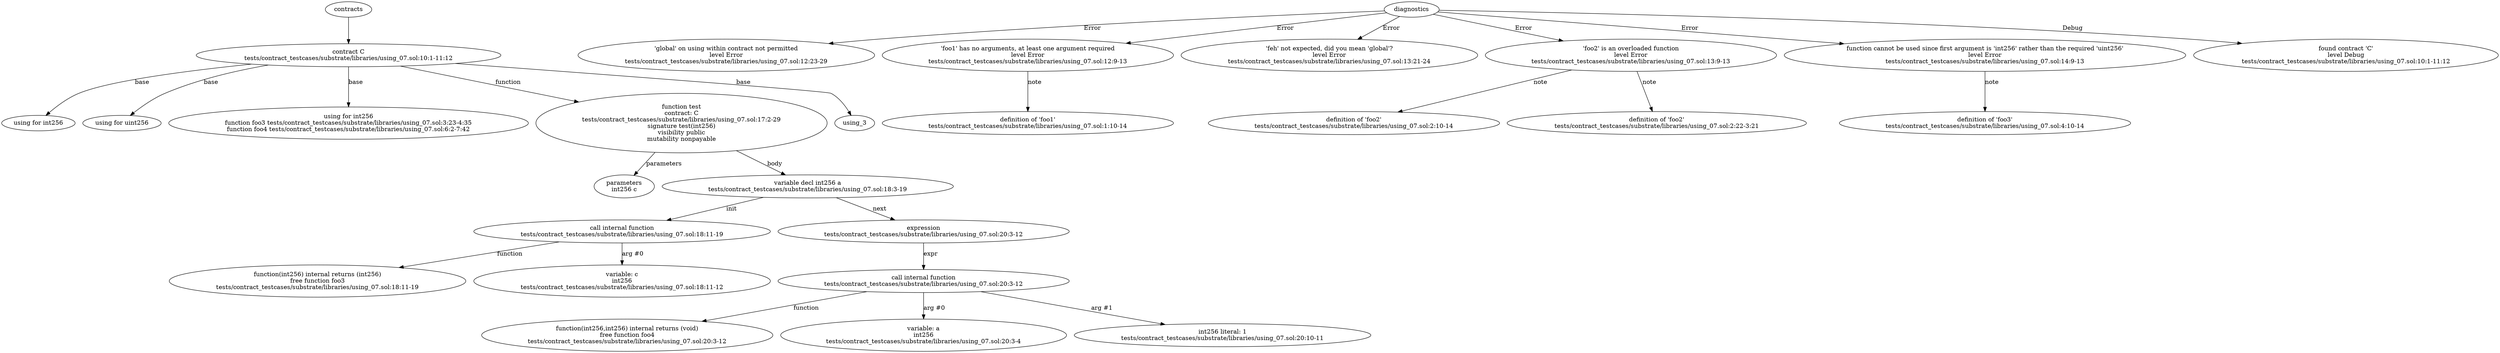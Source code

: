 strict digraph "tests/contract_testcases/substrate/libraries/using_07.sol" {
	contract [label="contract C\ntests/contract_testcases/substrate/libraries/using_07.sol:10:1-11:12"]
	using [label="using for int256"]
	using_4 [label="using for uint256"]
	using_5 [label="using for int256\nfunction foo3 tests/contract_testcases/substrate/libraries/using_07.sol:3:23-4:35\nfunction foo4 tests/contract_testcases/substrate/libraries/using_07.sol:6:2-7:42"]
	test [label="function test\ncontract: C\ntests/contract_testcases/substrate/libraries/using_07.sol:17:2-29\nsignature test(int256)\nvisibility public\nmutability nonpayable"]
	parameters [label="parameters\nint256 c"]
	var_decl [label="variable decl int256 a\ntests/contract_testcases/substrate/libraries/using_07.sol:18:3-19"]
	call_internal_function [label="call internal function\ntests/contract_testcases/substrate/libraries/using_07.sol:18:11-19"]
	internal_function [label="function(int256) internal returns (int256)\nfree function foo3\ntests/contract_testcases/substrate/libraries/using_07.sol:18:11-19"]
	variable [label="variable: c\nint256\ntests/contract_testcases/substrate/libraries/using_07.sol:18:11-12"]
	expr [label="expression\ntests/contract_testcases/substrate/libraries/using_07.sol:20:3-12"]
	call_internal_function_13 [label="call internal function\ntests/contract_testcases/substrate/libraries/using_07.sol:20:3-12"]
	internal_function_14 [label="function(int256,int256) internal returns (void)\nfree function foo4\ntests/contract_testcases/substrate/libraries/using_07.sol:20:3-12"]
	variable_15 [label="variable: a\nint256\ntests/contract_testcases/substrate/libraries/using_07.sol:20:3-4"]
	number_literal [label="int256 literal: 1\ntests/contract_testcases/substrate/libraries/using_07.sol:20:10-11"]
	diagnostic [label="'global' on using within contract not permitted\nlevel Error\ntests/contract_testcases/substrate/libraries/using_07.sol:12:23-29"]
	diagnostic_19 [label="'foo1' has no arguments, at least one argument required\nlevel Error\ntests/contract_testcases/substrate/libraries/using_07.sol:12:9-13"]
	note [label="definition of 'foo1'\ntests/contract_testcases/substrate/libraries/using_07.sol:1:10-14"]
	diagnostic_21 [label="'feh' not expected, did you mean 'global'?\nlevel Error\ntests/contract_testcases/substrate/libraries/using_07.sol:13:21-24"]
	diagnostic_22 [label="'foo2' is an overloaded function\nlevel Error\ntests/contract_testcases/substrate/libraries/using_07.sol:13:9-13"]
	note_23 [label="definition of 'foo2'\ntests/contract_testcases/substrate/libraries/using_07.sol:2:10-14"]
	note_24 [label="definition of 'foo2'\ntests/contract_testcases/substrate/libraries/using_07.sol:2:22-3:21"]
	diagnostic_25 [label="function cannot be used since first argument is 'int256' rather than the required 'uint256'\nlevel Error\ntests/contract_testcases/substrate/libraries/using_07.sol:14:9-13"]
	note_26 [label="definition of 'foo3'\ntests/contract_testcases/substrate/libraries/using_07.sol:4:10-14"]
	diagnostic_27 [label="found contract 'C'\nlevel Debug\ntests/contract_testcases/substrate/libraries/using_07.sol:10:1-11:12"]
	contracts -> contract
	contract -> using [label="base"]
	contract -> using_3 [label="base"]
	contract -> using_4 [label="base"]
	contract -> using_5 [label="base"]
	contract -> test [label="function"]
	test -> parameters [label="parameters"]
	test -> var_decl [label="body"]
	var_decl -> call_internal_function [label="init"]
	call_internal_function -> internal_function [label="function"]
	call_internal_function -> variable [label="arg #0"]
	var_decl -> expr [label="next"]
	expr -> call_internal_function_13 [label="expr"]
	call_internal_function_13 -> internal_function_14 [label="function"]
	call_internal_function_13 -> variable_15 [label="arg #0"]
	call_internal_function_13 -> number_literal [label="arg #1"]
	diagnostics -> diagnostic [label="Error"]
	diagnostics -> diagnostic_19 [label="Error"]
	diagnostic_19 -> note [label="note"]
	diagnostics -> diagnostic_21 [label="Error"]
	diagnostics -> diagnostic_22 [label="Error"]
	diagnostic_22 -> note_23 [label="note"]
	diagnostic_22 -> note_24 [label="note"]
	diagnostics -> diagnostic_25 [label="Error"]
	diagnostic_25 -> note_26 [label="note"]
	diagnostics -> diagnostic_27 [label="Debug"]
}
